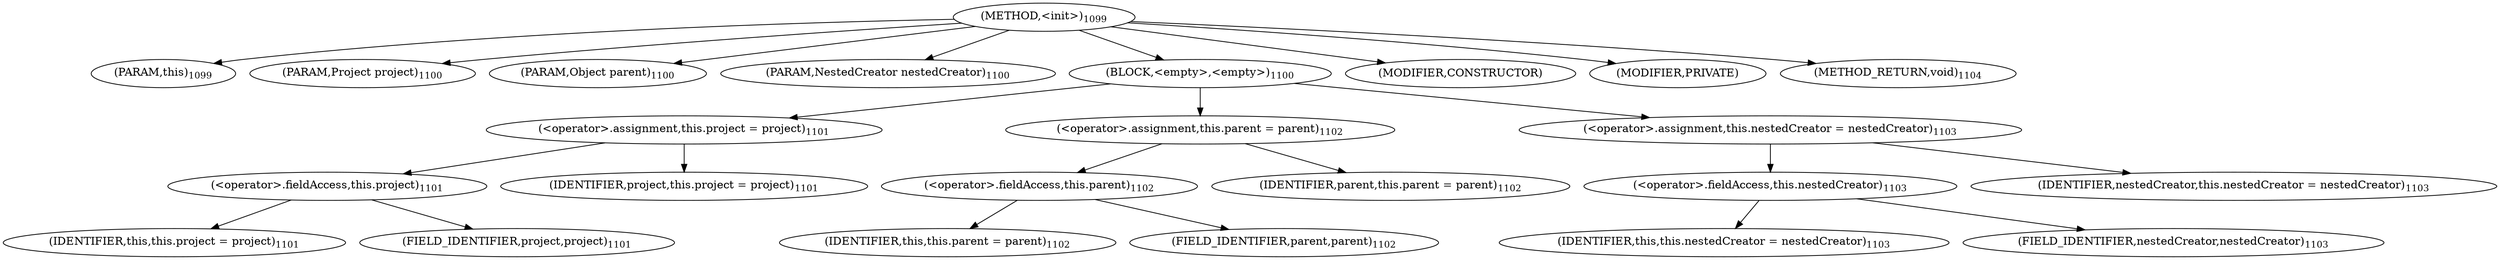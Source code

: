 digraph "&lt;init&gt;" {  
"1724" [label = <(METHOD,&lt;init&gt;)<SUB>1099</SUB>> ]
"32" [label = <(PARAM,this)<SUB>1099</SUB>> ]
"1725" [label = <(PARAM,Project project)<SUB>1100</SUB>> ]
"1726" [label = <(PARAM,Object parent)<SUB>1100</SUB>> ]
"1727" [label = <(PARAM,NestedCreator nestedCreator)<SUB>1100</SUB>> ]
"1728" [label = <(BLOCK,&lt;empty&gt;,&lt;empty&gt;)<SUB>1100</SUB>> ]
"1729" [label = <(&lt;operator&gt;.assignment,this.project = project)<SUB>1101</SUB>> ]
"1730" [label = <(&lt;operator&gt;.fieldAccess,this.project)<SUB>1101</SUB>> ]
"31" [label = <(IDENTIFIER,this,this.project = project)<SUB>1101</SUB>> ]
"1731" [label = <(FIELD_IDENTIFIER,project,project)<SUB>1101</SUB>> ]
"1732" [label = <(IDENTIFIER,project,this.project = project)<SUB>1101</SUB>> ]
"1733" [label = <(&lt;operator&gt;.assignment,this.parent = parent)<SUB>1102</SUB>> ]
"1734" [label = <(&lt;operator&gt;.fieldAccess,this.parent)<SUB>1102</SUB>> ]
"33" [label = <(IDENTIFIER,this,this.parent = parent)<SUB>1102</SUB>> ]
"1735" [label = <(FIELD_IDENTIFIER,parent,parent)<SUB>1102</SUB>> ]
"1736" [label = <(IDENTIFIER,parent,this.parent = parent)<SUB>1102</SUB>> ]
"1737" [label = <(&lt;operator&gt;.assignment,this.nestedCreator = nestedCreator)<SUB>1103</SUB>> ]
"1738" [label = <(&lt;operator&gt;.fieldAccess,this.nestedCreator)<SUB>1103</SUB>> ]
"34" [label = <(IDENTIFIER,this,this.nestedCreator = nestedCreator)<SUB>1103</SUB>> ]
"1739" [label = <(FIELD_IDENTIFIER,nestedCreator,nestedCreator)<SUB>1103</SUB>> ]
"1740" [label = <(IDENTIFIER,nestedCreator,this.nestedCreator = nestedCreator)<SUB>1103</SUB>> ]
"1741" [label = <(MODIFIER,CONSTRUCTOR)> ]
"1742" [label = <(MODIFIER,PRIVATE)> ]
"1743" [label = <(METHOD_RETURN,void)<SUB>1104</SUB>> ]
  "1724" -> "32" 
  "1724" -> "1725" 
  "1724" -> "1726" 
  "1724" -> "1727" 
  "1724" -> "1728" 
  "1724" -> "1741" 
  "1724" -> "1742" 
  "1724" -> "1743" 
  "1728" -> "1729" 
  "1728" -> "1733" 
  "1728" -> "1737" 
  "1729" -> "1730" 
  "1729" -> "1732" 
  "1730" -> "31" 
  "1730" -> "1731" 
  "1733" -> "1734" 
  "1733" -> "1736" 
  "1734" -> "33" 
  "1734" -> "1735" 
  "1737" -> "1738" 
  "1737" -> "1740" 
  "1738" -> "34" 
  "1738" -> "1739" 
}
